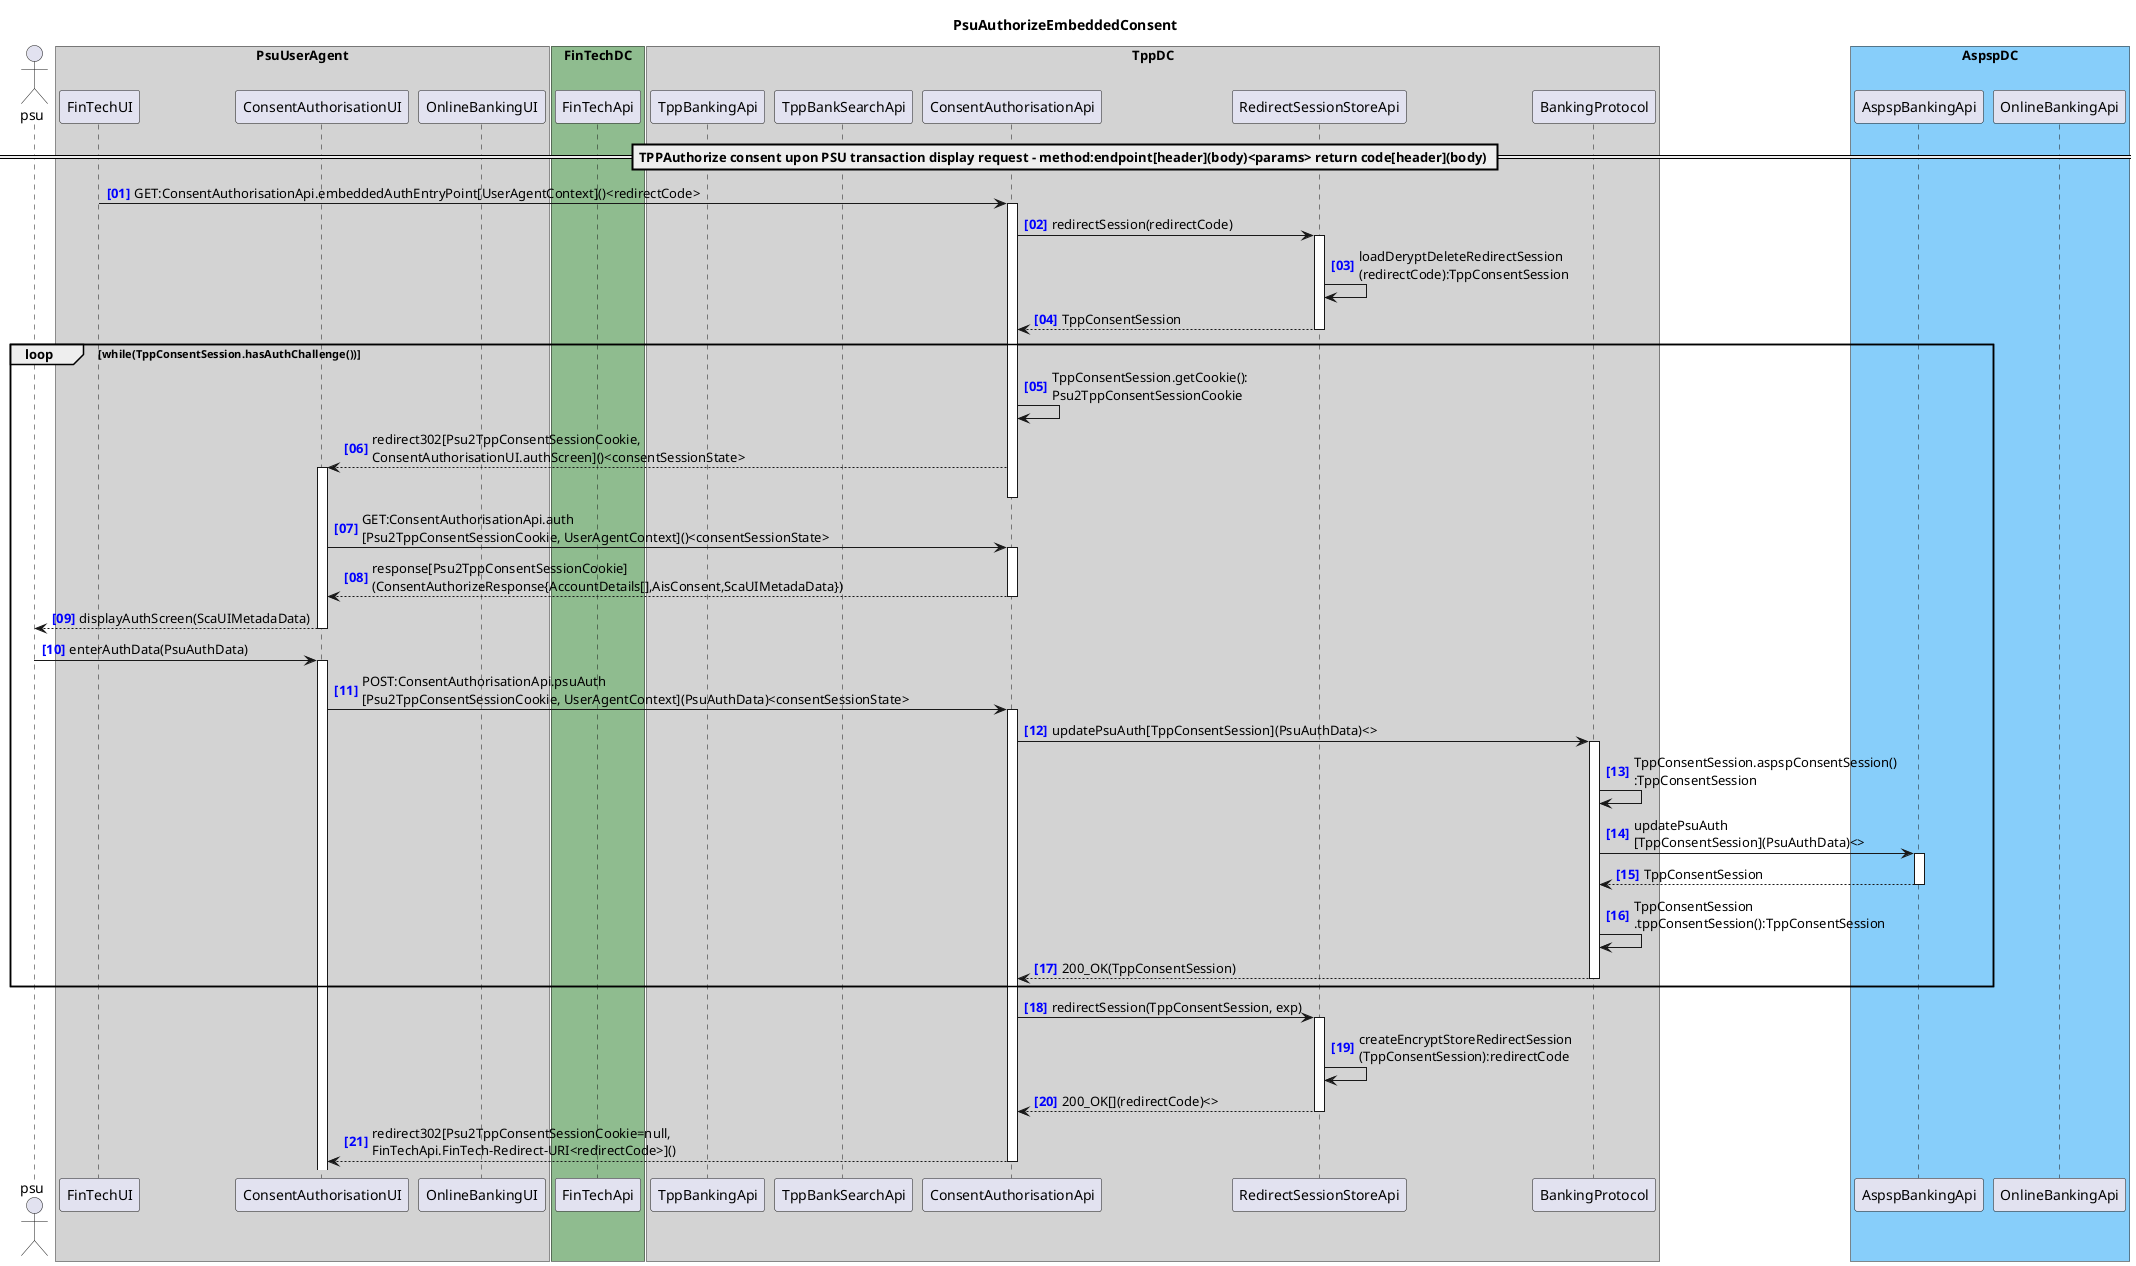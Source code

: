 @startuml PsuAuthorizeEmbeddedConsent
title PsuAuthorizeEmbeddedConsent
autonumber "<b><color blue>[00]"
actor psu

box "PsuUserAgent" #LightGray
    participant "FinTechUI" as FinTechUI
    participant "ConsentAuthorisationUI" as ConsentAuthorisationUI
    participant "OnlineBankingUI" as OnlineBankingUI
end box
box "FinTechDC" #DarkSeaGreen
    participant "FinTechApi" as FinTechApi
end box
box "TppDC" #LightGray
    participant "TppBankingApi" as TppBankingApi
    participant "TppBankSearchApi" as TppBankSearchApi
    participant "ConsentAuthorisationApi" as ConsentAuthorisationApi

    participant "RedirectSessionStoreApi" as RedirectSessionStoreApi
    participant "BankingProtocol" as BankingProtocol
end box
box "AspspDC" #LightSkyBlue
	participant "AspspBankingApi" as AspspBankingApi
    participant "OnlineBankingApi" as OnlineBankingApi
end box
== TPPAuthorize consent upon PSU transaction display request - method:endpoint[header](body)<params> return code[header](body) ==

FinTechUI -> ConsentAuthorisationApi ++ : GET:ConsentAuthorisationApi.embeddedAuthEntryPoint[UserAgentContext]()<redirectCode>
ConsentAuthorisationApi -> RedirectSessionStoreApi ++ : redirectSession(redirectCode)
RedirectSessionStoreApi -> RedirectSessionStoreApi : loadDeryptDeleteRedirectSession\n(redirectCode):TppConsentSession
return TppConsentSession
loop while(TppConsentSession.hasAuthChallenge())
    ConsentAuthorisationApi -> ConsentAuthorisationApi : TppConsentSession.getCookie():\nPsu2TppConsentSessionCookie
    ConsentAuthorisationApi --> ConsentAuthorisationUI ++ : redirect302[Psu2TppConsentSessionCookie,\nConsentAuthorisationUI.authScreen]()<consentSessionState>
    deactivate ConsentAuthorisationApi
    ConsentAuthorisationUI -> ConsentAuthorisationApi ++ : GET:ConsentAuthorisationApi.auth\n[Psu2TppConsentSessionCookie, UserAgentContext]()<consentSessionState>
    return response[Psu2TppConsentSessionCookie]\n(ConsentAuthorizeResponse{AccountDetails[],AisConsent,ScaUIMetadaData})
    ConsentAuthorisationUI --> psu : displayAuthScreen(ScaUIMetadaData)
    deactivate ConsentAuthorisationUI
    psu -> ConsentAuthorisationUI ++ : enterAuthData(PsuAuthData)
    ConsentAuthorisationUI -> ConsentAuthorisationApi ++ : POST:ConsentAuthorisationApi.psuAuth\n[Psu2TppConsentSessionCookie, UserAgentContext](PsuAuthData)<consentSessionState>
    ConsentAuthorisationApi -> BankingProtocol ++ : updatePsuAuth[TppConsentSession](PsuAuthData)<>
    BankingProtocol -> BankingProtocol : TppConsentSession.aspspConsentSession()\n:TppConsentSession
    BankingProtocol -> AspspBankingApi ++ : updatePsuAuth\n[TppConsentSession](PsuAuthData)<>
    return TppConsentSession
    BankingProtocol -> BankingProtocol : TppConsentSession\n.tppConsentSession():TppConsentSession
    return 200_OK(TppConsentSession)
end
ConsentAuthorisationApi -> RedirectSessionStoreApi ++ : redirectSession(TppConsentSession, exp)
RedirectSessionStoreApi -> RedirectSessionStoreApi : createEncryptStoreRedirectSession\n(TppConsentSession):redirectCode
return 200_OK[](redirectCode)<>
return redirect302[Psu2TppConsentSessionCookie=null,\nFinTechApi.FinTech-Redirect-URI<redirectCode>]()
@enduml
